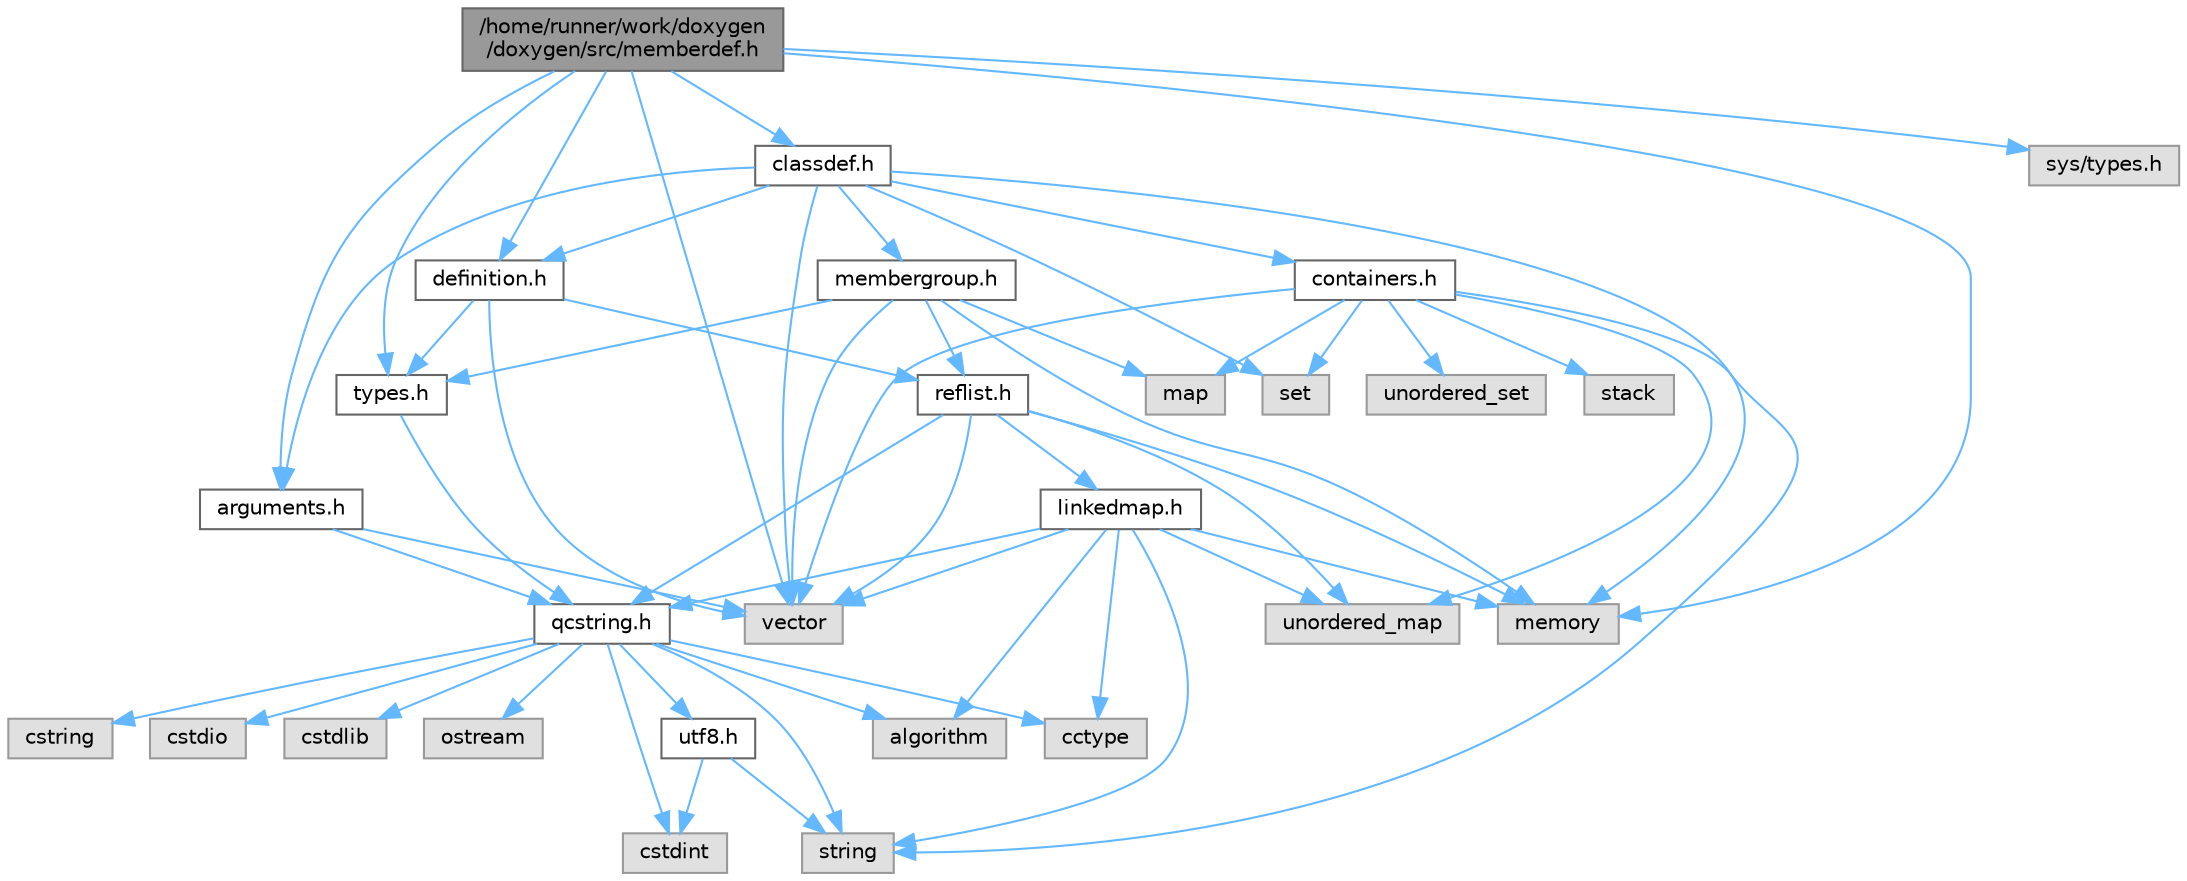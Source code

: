 digraph "/home/runner/work/doxygen/doxygen/src/memberdef.h"
{
 // INTERACTIVE_SVG=YES
 // LATEX_PDF_SIZE
  bgcolor="transparent";
  edge [fontname=Helvetica,fontsize=10,labelfontname=Helvetica,labelfontsize=10];
  node [fontname=Helvetica,fontsize=10,shape=box,height=0.2,width=0.4];
  Node1 [id="Node000001",label="/home/runner/work/doxygen\l/doxygen/src/memberdef.h",height=0.2,width=0.4,color="gray40", fillcolor="grey60", style="filled", fontcolor="black"];
  Node1 -> Node2 [id="edge1_Node000001_Node000002",color="steelblue1",style="solid"];
  Node2 [id="Node000002",label="vector",height=0.2,width=0.4,color="grey60", fillcolor="#E0E0E0", style="filled"];
  Node1 -> Node3 [id="edge2_Node000001_Node000003",color="steelblue1",style="solid"];
  Node3 [id="Node000003",label="memory",height=0.2,width=0.4,color="grey60", fillcolor="#E0E0E0", style="filled"];
  Node1 -> Node4 [id="edge3_Node000001_Node000004",color="steelblue1",style="solid"];
  Node4 [id="Node000004",label="sys/types.h",height=0.2,width=0.4,color="grey60", fillcolor="#E0E0E0", style="filled"];
  Node1 -> Node5 [id="edge4_Node000001_Node000005",color="steelblue1",style="solid"];
  Node5 [id="Node000005",label="types.h",height=0.2,width=0.4,color="grey40", fillcolor="white", style="filled",URL="$d9/d49/types_8h.html",tooltip="This file contains a number of basic enums and types."];
  Node5 -> Node6 [id="edge5_Node000005_Node000006",color="steelblue1",style="solid"];
  Node6 [id="Node000006",label="qcstring.h",height=0.2,width=0.4,color="grey40", fillcolor="white", style="filled",URL="$d7/d5c/qcstring_8h.html",tooltip=" "];
  Node6 -> Node7 [id="edge6_Node000006_Node000007",color="steelblue1",style="solid"];
  Node7 [id="Node000007",label="string",height=0.2,width=0.4,color="grey60", fillcolor="#E0E0E0", style="filled"];
  Node6 -> Node8 [id="edge7_Node000006_Node000008",color="steelblue1",style="solid"];
  Node8 [id="Node000008",label="algorithm",height=0.2,width=0.4,color="grey60", fillcolor="#E0E0E0", style="filled"];
  Node6 -> Node9 [id="edge8_Node000006_Node000009",color="steelblue1",style="solid"];
  Node9 [id="Node000009",label="cctype",height=0.2,width=0.4,color="grey60", fillcolor="#E0E0E0", style="filled"];
  Node6 -> Node10 [id="edge9_Node000006_Node000010",color="steelblue1",style="solid"];
  Node10 [id="Node000010",label="cstring",height=0.2,width=0.4,color="grey60", fillcolor="#E0E0E0", style="filled"];
  Node6 -> Node11 [id="edge10_Node000006_Node000011",color="steelblue1",style="solid"];
  Node11 [id="Node000011",label="cstdio",height=0.2,width=0.4,color="grey60", fillcolor="#E0E0E0", style="filled"];
  Node6 -> Node12 [id="edge11_Node000006_Node000012",color="steelblue1",style="solid"];
  Node12 [id="Node000012",label="cstdlib",height=0.2,width=0.4,color="grey60", fillcolor="#E0E0E0", style="filled"];
  Node6 -> Node13 [id="edge12_Node000006_Node000013",color="steelblue1",style="solid"];
  Node13 [id="Node000013",label="cstdint",height=0.2,width=0.4,color="grey60", fillcolor="#E0E0E0", style="filled"];
  Node6 -> Node14 [id="edge13_Node000006_Node000014",color="steelblue1",style="solid"];
  Node14 [id="Node000014",label="ostream",height=0.2,width=0.4,color="grey60", fillcolor="#E0E0E0", style="filled"];
  Node6 -> Node15 [id="edge14_Node000006_Node000015",color="steelblue1",style="solid"];
  Node15 [id="Node000015",label="utf8.h",height=0.2,width=0.4,color="grey40", fillcolor="white", style="filled",URL="$db/d7c/utf8_8h.html",tooltip="Various UTF8 related helper functions."];
  Node15 -> Node13 [id="edge15_Node000015_Node000013",color="steelblue1",style="solid"];
  Node15 -> Node7 [id="edge16_Node000015_Node000007",color="steelblue1",style="solid"];
  Node1 -> Node16 [id="edge17_Node000001_Node000016",color="steelblue1",style="solid"];
  Node16 [id="Node000016",label="definition.h",height=0.2,width=0.4,color="grey40", fillcolor="white", style="filled",URL="$df/da1/definition_8h.html",tooltip=" "];
  Node16 -> Node2 [id="edge18_Node000016_Node000002",color="steelblue1",style="solid"];
  Node16 -> Node5 [id="edge19_Node000016_Node000005",color="steelblue1",style="solid"];
  Node16 -> Node17 [id="edge20_Node000016_Node000017",color="steelblue1",style="solid"];
  Node17 [id="Node000017",label="reflist.h",height=0.2,width=0.4,color="grey40", fillcolor="white", style="filled",URL="$d1/d02/reflist_8h.html",tooltip=" "];
  Node17 -> Node2 [id="edge21_Node000017_Node000002",color="steelblue1",style="solid"];
  Node17 -> Node18 [id="edge22_Node000017_Node000018",color="steelblue1",style="solid"];
  Node18 [id="Node000018",label="unordered_map",height=0.2,width=0.4,color="grey60", fillcolor="#E0E0E0", style="filled"];
  Node17 -> Node3 [id="edge23_Node000017_Node000003",color="steelblue1",style="solid"];
  Node17 -> Node6 [id="edge24_Node000017_Node000006",color="steelblue1",style="solid"];
  Node17 -> Node19 [id="edge25_Node000017_Node000019",color="steelblue1",style="solid"];
  Node19 [id="Node000019",label="linkedmap.h",height=0.2,width=0.4,color="grey40", fillcolor="white", style="filled",URL="$da/de1/linkedmap_8h.html",tooltip=" "];
  Node19 -> Node18 [id="edge26_Node000019_Node000018",color="steelblue1",style="solid"];
  Node19 -> Node2 [id="edge27_Node000019_Node000002",color="steelblue1",style="solid"];
  Node19 -> Node3 [id="edge28_Node000019_Node000003",color="steelblue1",style="solid"];
  Node19 -> Node7 [id="edge29_Node000019_Node000007",color="steelblue1",style="solid"];
  Node19 -> Node8 [id="edge30_Node000019_Node000008",color="steelblue1",style="solid"];
  Node19 -> Node9 [id="edge31_Node000019_Node000009",color="steelblue1",style="solid"];
  Node19 -> Node6 [id="edge32_Node000019_Node000006",color="steelblue1",style="solid"];
  Node1 -> Node20 [id="edge33_Node000001_Node000020",color="steelblue1",style="solid"];
  Node20 [id="Node000020",label="arguments.h",height=0.2,width=0.4,color="grey40", fillcolor="white", style="filled",URL="$df/d9b/arguments_8h.html",tooltip=" "];
  Node20 -> Node2 [id="edge34_Node000020_Node000002",color="steelblue1",style="solid"];
  Node20 -> Node6 [id="edge35_Node000020_Node000006",color="steelblue1",style="solid"];
  Node1 -> Node21 [id="edge36_Node000001_Node000021",color="steelblue1",style="solid"];
  Node21 [id="Node000021",label="classdef.h",height=0.2,width=0.4,color="grey40", fillcolor="white", style="filled",URL="$d1/da6/classdef_8h.html",tooltip=" "];
  Node21 -> Node3 [id="edge37_Node000021_Node000003",color="steelblue1",style="solid"];
  Node21 -> Node2 [id="edge38_Node000021_Node000002",color="steelblue1",style="solid"];
  Node21 -> Node22 [id="edge39_Node000021_Node000022",color="steelblue1",style="solid"];
  Node22 [id="Node000022",label="set",height=0.2,width=0.4,color="grey60", fillcolor="#E0E0E0", style="filled"];
  Node21 -> Node23 [id="edge40_Node000021_Node000023",color="steelblue1",style="solid"];
  Node23 [id="Node000023",label="containers.h",height=0.2,width=0.4,color="grey40", fillcolor="white", style="filled",URL="$d5/d75/containers_8h.html",tooltip=" "];
  Node23 -> Node2 [id="edge41_Node000023_Node000002",color="steelblue1",style="solid"];
  Node23 -> Node7 [id="edge42_Node000023_Node000007",color="steelblue1",style="solid"];
  Node23 -> Node22 [id="edge43_Node000023_Node000022",color="steelblue1",style="solid"];
  Node23 -> Node24 [id="edge44_Node000023_Node000024",color="steelblue1",style="solid"];
  Node24 [id="Node000024",label="map",height=0.2,width=0.4,color="grey60", fillcolor="#E0E0E0", style="filled"];
  Node23 -> Node25 [id="edge45_Node000023_Node000025",color="steelblue1",style="solid"];
  Node25 [id="Node000025",label="unordered_set",height=0.2,width=0.4,color="grey60", fillcolor="#E0E0E0", style="filled"];
  Node23 -> Node18 [id="edge46_Node000023_Node000018",color="steelblue1",style="solid"];
  Node23 -> Node26 [id="edge47_Node000023_Node000026",color="steelblue1",style="solid"];
  Node26 [id="Node000026",label="stack",height=0.2,width=0.4,color="grey60", fillcolor="#E0E0E0", style="filled"];
  Node21 -> Node16 [id="edge48_Node000021_Node000016",color="steelblue1",style="solid"];
  Node21 -> Node20 [id="edge49_Node000021_Node000020",color="steelblue1",style="solid"];
  Node21 -> Node27 [id="edge50_Node000021_Node000027",color="steelblue1",style="solid"];
  Node27 [id="Node000027",label="membergroup.h",height=0.2,width=0.4,color="grey40", fillcolor="white", style="filled",URL="$d9/d11/membergroup_8h.html",tooltip=" "];
  Node27 -> Node2 [id="edge51_Node000027_Node000002",color="steelblue1",style="solid"];
  Node27 -> Node24 [id="edge52_Node000027_Node000024",color="steelblue1",style="solid"];
  Node27 -> Node3 [id="edge53_Node000027_Node000003",color="steelblue1",style="solid"];
  Node27 -> Node5 [id="edge54_Node000027_Node000005",color="steelblue1",style="solid"];
  Node27 -> Node17 [id="edge55_Node000027_Node000017",color="steelblue1",style="solid"];
}
